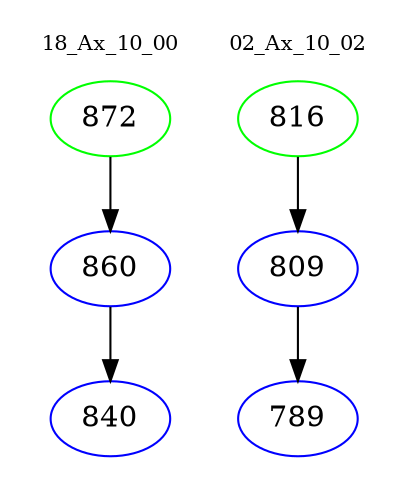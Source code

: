 digraph{
subgraph cluster_0 {
color = white
label = "18_Ax_10_00";
fontsize=10;
T0_872 [label="872", color="green"]
T0_872 -> T0_860 [color="black"]
T0_860 [label="860", color="blue"]
T0_860 -> T0_840 [color="black"]
T0_840 [label="840", color="blue"]
}
subgraph cluster_1 {
color = white
label = "02_Ax_10_02";
fontsize=10;
T1_816 [label="816", color="green"]
T1_816 -> T1_809 [color="black"]
T1_809 [label="809", color="blue"]
T1_809 -> T1_789 [color="black"]
T1_789 [label="789", color="blue"]
}
}

